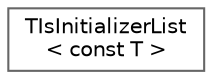 digraph "Graphical Class Hierarchy"
{
 // INTERACTIVE_SVG=YES
 // LATEX_PDF_SIZE
  bgcolor="transparent";
  edge [fontname=Helvetica,fontsize=10,labelfontname=Helvetica,labelfontsize=10];
  node [fontname=Helvetica,fontsize=10,shape=box,height=0.2,width=0.4];
  rankdir="LR";
  Node0 [id="Node000000",label="TIsInitializerList\l\< const T \>",height=0.2,width=0.4,color="grey40", fillcolor="white", style="filled",URL="$d0/da7/structTIsInitializerList_3_01const_01T_01_4.html",tooltip=" "];
}
